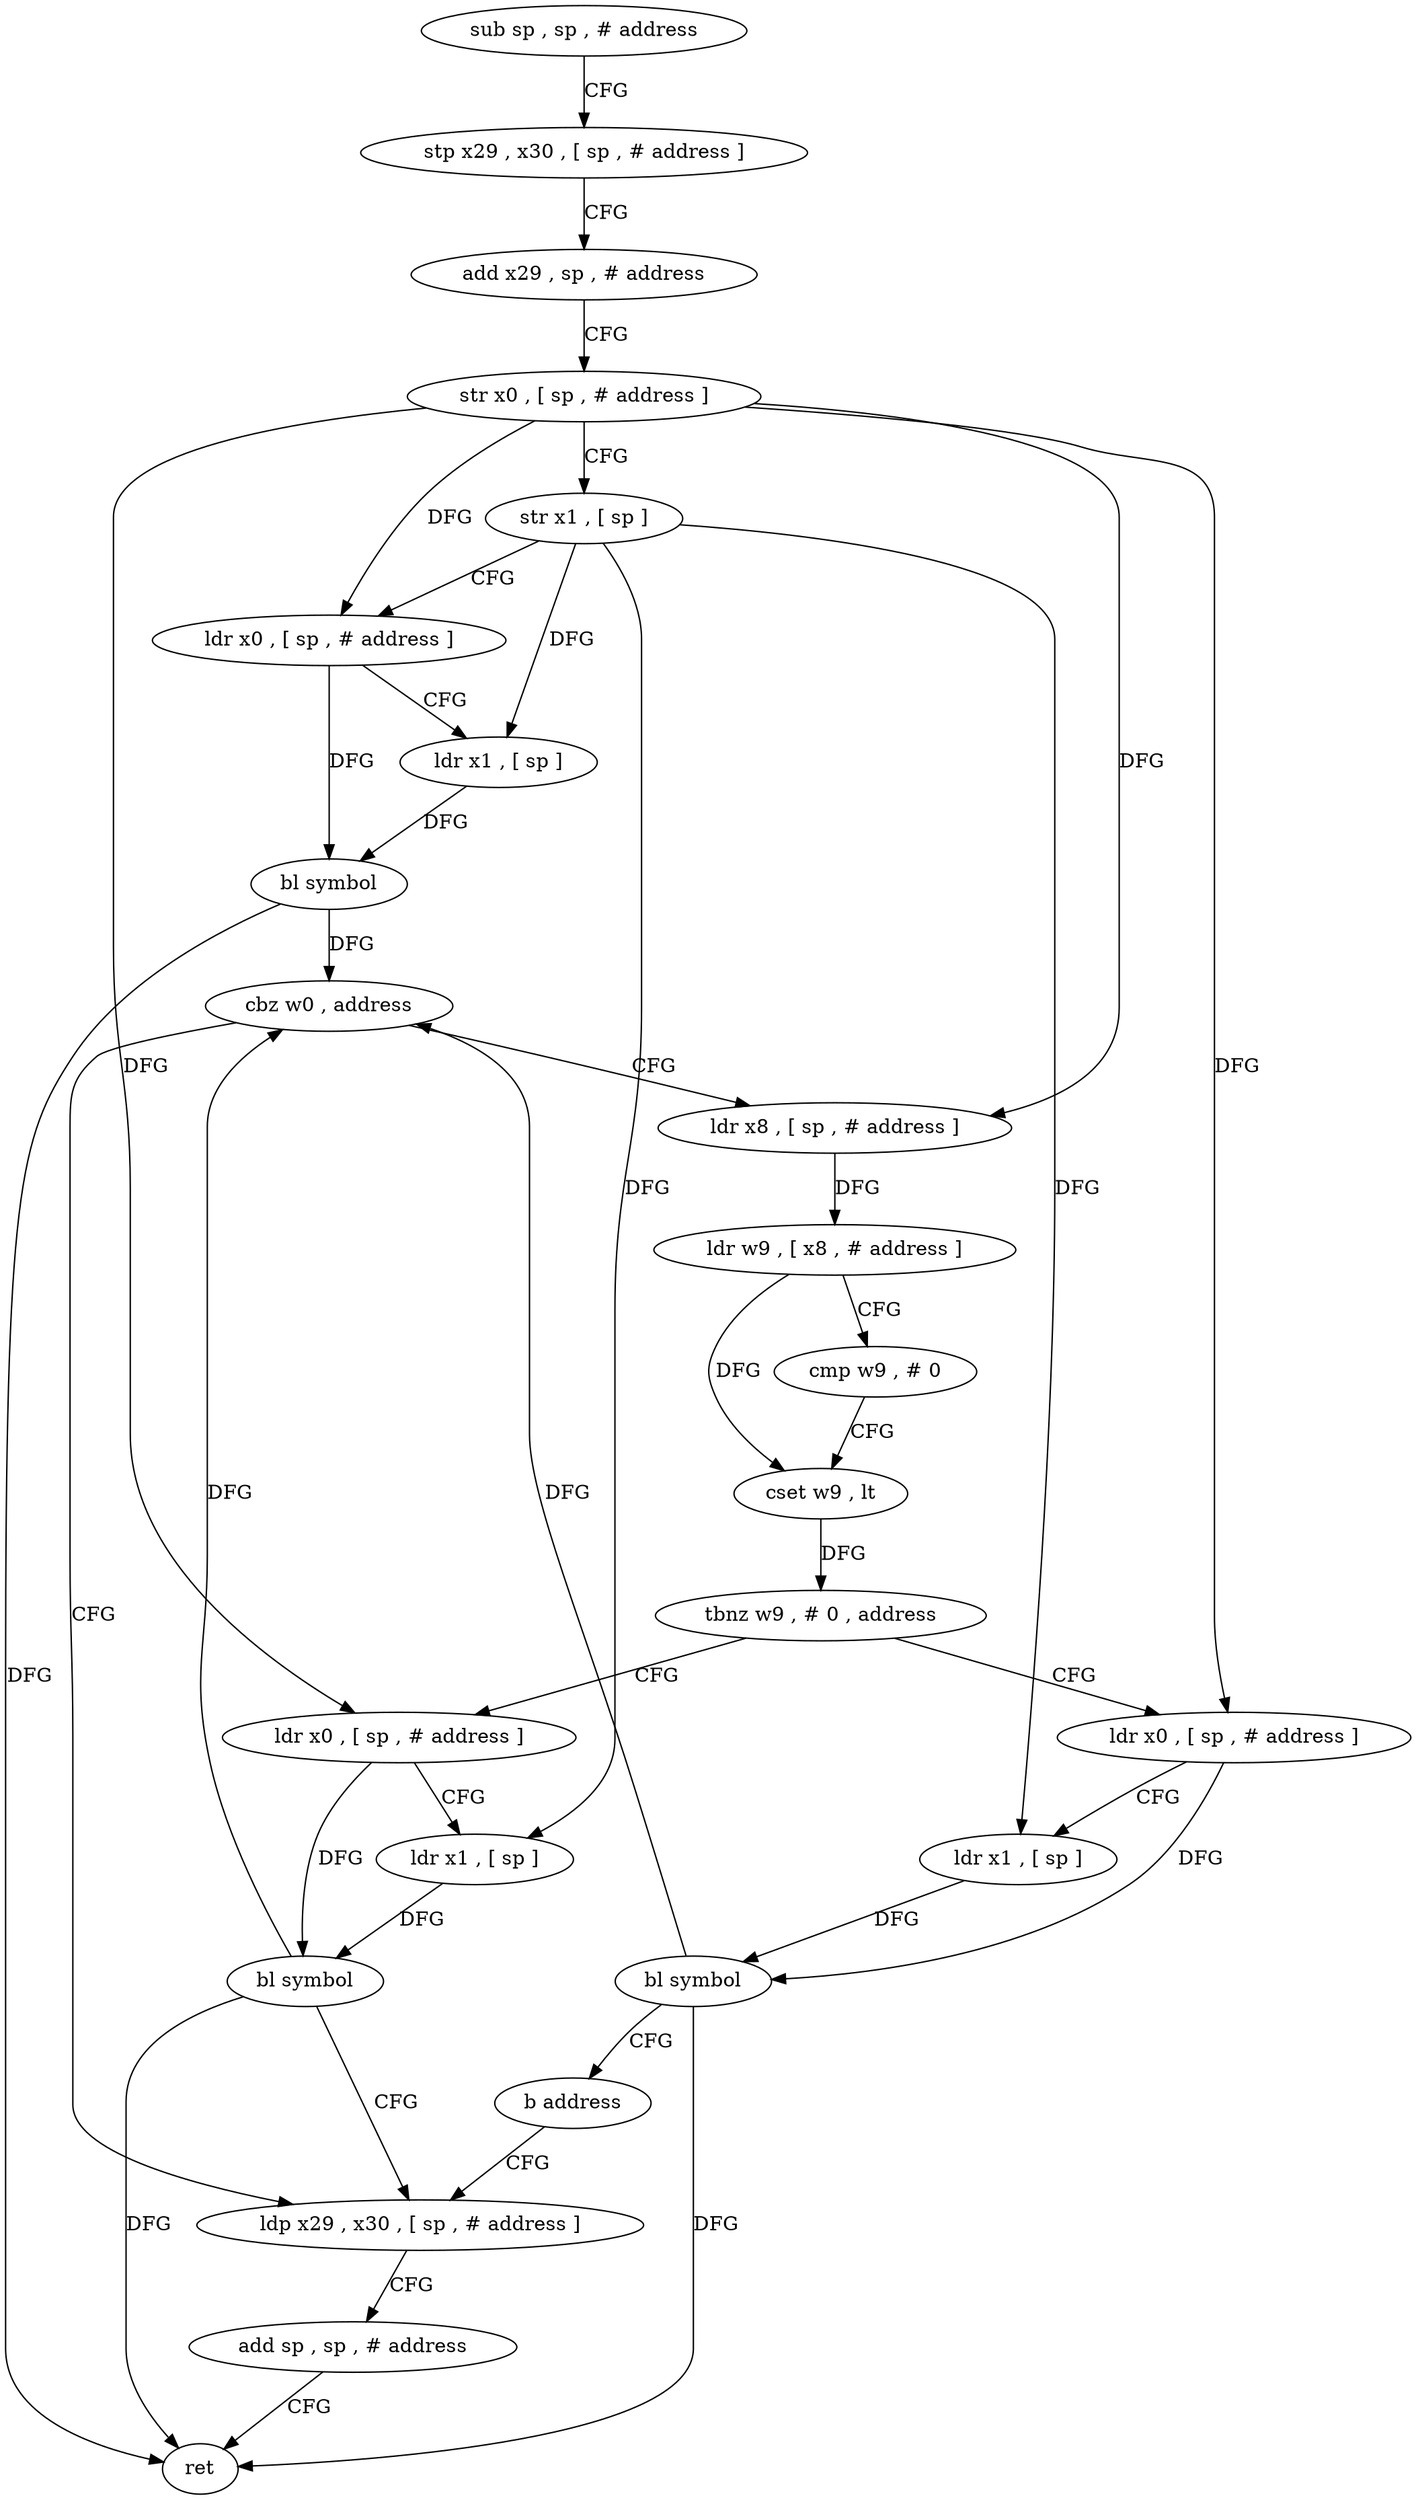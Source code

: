 digraph "func" {
"4270588" [label = "sub sp , sp , # address" ]
"4270592" [label = "stp x29 , x30 , [ sp , # address ]" ]
"4270596" [label = "add x29 , sp , # address" ]
"4270600" [label = "str x0 , [ sp , # address ]" ]
"4270604" [label = "str x1 , [ sp ]" ]
"4270608" [label = "ldr x0 , [ sp , # address ]" ]
"4270612" [label = "ldr x1 , [ sp ]" ]
"4270616" [label = "bl symbol" ]
"4270620" [label = "cbz w0 , address" ]
"4270672" [label = "ldp x29 , x30 , [ sp , # address ]" ]
"4270624" [label = "ldr x8 , [ sp , # address ]" ]
"4270676" [label = "add sp , sp , # address" ]
"4270680" [label = "ret" ]
"4270628" [label = "ldr w9 , [ x8 , # address ]" ]
"4270632" [label = "cmp w9 , # 0" ]
"4270636" [label = "cset w9 , lt" ]
"4270640" [label = "tbnz w9 , # 0 , address" ]
"4270660" [label = "ldr x0 , [ sp , # address ]" ]
"4270644" [label = "ldr x0 , [ sp , # address ]" ]
"4270664" [label = "ldr x1 , [ sp ]" ]
"4270668" [label = "bl symbol" ]
"4270648" [label = "ldr x1 , [ sp ]" ]
"4270652" [label = "bl symbol" ]
"4270656" [label = "b address" ]
"4270588" -> "4270592" [ label = "CFG" ]
"4270592" -> "4270596" [ label = "CFG" ]
"4270596" -> "4270600" [ label = "CFG" ]
"4270600" -> "4270604" [ label = "CFG" ]
"4270600" -> "4270608" [ label = "DFG" ]
"4270600" -> "4270624" [ label = "DFG" ]
"4270600" -> "4270660" [ label = "DFG" ]
"4270600" -> "4270644" [ label = "DFG" ]
"4270604" -> "4270608" [ label = "CFG" ]
"4270604" -> "4270612" [ label = "DFG" ]
"4270604" -> "4270664" [ label = "DFG" ]
"4270604" -> "4270648" [ label = "DFG" ]
"4270608" -> "4270612" [ label = "CFG" ]
"4270608" -> "4270616" [ label = "DFG" ]
"4270612" -> "4270616" [ label = "DFG" ]
"4270616" -> "4270620" [ label = "DFG" ]
"4270616" -> "4270680" [ label = "DFG" ]
"4270620" -> "4270672" [ label = "CFG" ]
"4270620" -> "4270624" [ label = "CFG" ]
"4270672" -> "4270676" [ label = "CFG" ]
"4270624" -> "4270628" [ label = "DFG" ]
"4270676" -> "4270680" [ label = "CFG" ]
"4270628" -> "4270632" [ label = "CFG" ]
"4270628" -> "4270636" [ label = "DFG" ]
"4270632" -> "4270636" [ label = "CFG" ]
"4270636" -> "4270640" [ label = "DFG" ]
"4270640" -> "4270660" [ label = "CFG" ]
"4270640" -> "4270644" [ label = "CFG" ]
"4270660" -> "4270664" [ label = "CFG" ]
"4270660" -> "4270668" [ label = "DFG" ]
"4270644" -> "4270648" [ label = "CFG" ]
"4270644" -> "4270652" [ label = "DFG" ]
"4270664" -> "4270668" [ label = "DFG" ]
"4270668" -> "4270672" [ label = "CFG" ]
"4270668" -> "4270620" [ label = "DFG" ]
"4270668" -> "4270680" [ label = "DFG" ]
"4270648" -> "4270652" [ label = "DFG" ]
"4270652" -> "4270656" [ label = "CFG" ]
"4270652" -> "4270620" [ label = "DFG" ]
"4270652" -> "4270680" [ label = "DFG" ]
"4270656" -> "4270672" [ label = "CFG" ]
}
